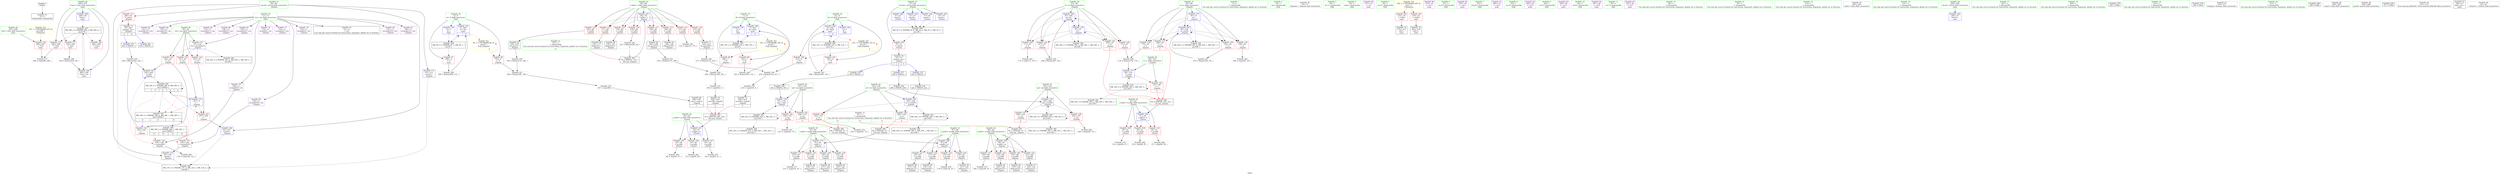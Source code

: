 digraph "SVFG" {
	label="SVFG";

	Node0x5598ef682f60 [shape=record,color=grey,label="{NodeID: 0\nNullPtr}"];
	Node0x5598ef682f60 -> Node0x5598ef693870[style=solid];
	Node0x5598ef6a49a0 [shape=record,color=grey,label="{NodeID: 277\n290 = cmp(288, 289, )\n}"];
	Node0x5598ef692970 [shape=record,color=red,label="{NodeID: 111\n260\<--83\n\<--retval\n_Z2goiiii\n}"];
	Node0x5598ef692970 -> Node0x5598ef694ab0[style=solid];
	Node0x5598ef691480 [shape=record,color=green,label="{NodeID: 28\n39\<--40\np.addr\<--p.addr_field_insensitive\n_Z3nxtii\n}"];
	Node0x5598ef691480 -> Node0x5598ef6934b0[style=solid];
	Node0x5598ef691480 -> Node0x5598ef692560[style=solid];
	Node0x5598ef691480 -> Node0x5598ef692630[style=solid];
	Node0x5598ef691480 -> Node0x5598ef69a2c0[style=solid];
	Node0x5598ef69bf60 [shape=record,color=black,label="{NodeID: 388\n82 = PHI(240, 47, )\n3rd arg _Z2goiiii }"];
	Node0x5598ef69bf60 -> Node0x5598ef69aa10[style=solid];
	Node0x5598ef6b59e0 [shape=record,color=black,label="{NodeID: 305\nMR_10V_2 = PHI(MR_10V_3, MR_10V_1, )\npts\{8 \}\n}"];
	Node0x5598ef6b59e0 -> Node0x5598ef692fd0[style=dashed];
	Node0x5598ef6b59e0 -> Node0x5598ef69b8b0[style=dashed];
	Node0x5598ef699080 [shape=record,color=red,label="{NodeID: 139\n171\<--97\n\<--b\n_Z2goiiii\n}"];
	Node0x5598ef699080 -> Node0x5598ef6a2190[style=solid];
	Node0x5598ef693ce0 [shape=record,color=black,label="{NodeID: 56\n121\<--120\nidxprom1\<--\n_Z2goiiii\n}"];
	Node0x5598ef6a1110 [shape=record,color=grey,label="{NodeID: 250\n185 = Binary(115, 184, )\n}"];
	Node0x5598ef6a1110 -> Node0x5598ef6a1290[style=solid];
	Node0x5598ef69a7a0 [shape=record,color=blue,label="{NodeID: 167\n85\<--79\nl.addr\<--l\n_Z2goiiii\n}"];
	Node0x5598ef69a7a0 -> Node0x5598ef692a40[style=dashed];
	Node0x5598ef69a7a0 -> Node0x5598ef692b10[style=dashed];
	Node0x5598ef69a7a0 -> Node0x5598ef692be0[style=dashed];
	Node0x5598ef69a7a0 -> Node0x5598ef697d80[style=dashed];
	Node0x5598ef69a7a0 -> Node0x5598ef697e10[style=dashed];
	Node0x5598ef69a7a0 -> Node0x5598ef697ea0[style=dashed];
	Node0x5598ef69a7a0 -> Node0x5598ef697f70[style=dashed];
	Node0x5598ef69a7a0 -> Node0x5598ef698040[style=dashed];
	Node0x5598ef6953a0 [shape=record,color=purple,label="{NodeID: 84\n150\<--11\narrayidx19\<--cnt\n_Z2goiiii\n}"];
	Node0x5598ef66ed70 [shape=record,color=green,label="{NodeID: 1\n5\<--1\n\<--dummyObj\nCan only get source location for instruction, argument, global var or function.}"];
	Node0x5598ef6a4b20 [shape=record,color=grey,label="{NodeID: 278\n179 = cmp(178, 47, )\n}"];
	Node0x5598ef692a40 [shape=record,color=red,label="{NodeID: 112\n111\<--85\n\<--l.addr\n_Z2goiiii\n}"];
	Node0x5598ef692a40 -> Node0x5598ef697210[style=solid];
	Node0x5598ef691550 [shape=record,color=green,label="{NodeID: 29\n41\<--42\na.addr\<--a.addr_field_insensitive\n_Z3nxtii\n}"];
	Node0x5598ef691550 -> Node0x5598ef692700[style=solid];
	Node0x5598ef691550 -> Node0x5598ef6927d0[style=solid];
	Node0x5598ef691550 -> Node0x5598ef6928a0[style=solid];
	Node0x5598ef691550 -> Node0x5598ef69a390[style=solid];
	Node0x5598ef6b5ee0 [shape=record,color=black,label="{NodeID: 306\nMR_38V_2 = PHI(MR_38V_3, MR_38V_1, )\npts\{130000 \}\n|{<s0>11|<s1>11|<s2>11|<s3>11}}"];
	Node0x5598ef6b5ee0:s0 -> Node0x5598ef699970[style=dashed,color=red];
	Node0x5598ef6b5ee0:s1 -> Node0x5598ef699a40[style=dashed,color=red];
	Node0x5598ef6b5ee0:s2 -> Node0x5598ef69ad50[style=dashed,color=red];
	Node0x5598ef6b5ee0:s3 -> Node0x5598ef6b2de0[style=dashed,color=red];
	Node0x5598ef699150 [shape=record,color=red,label="{NodeID: 140\n175\<--97\n\<--b\n_Z2goiiii\n}"];
	Node0x5598ef699150 -> Node0x5598ef6a0b10[style=solid];
	Node0x5598ef693db0 [shape=record,color=black,label="{NodeID: 57\n124\<--123\nidxprom3\<--\n_Z2goiiii\n}"];
	Node0x5598ef6a1290 [shape=record,color=grey,label="{NodeID: 251\n186 = Binary(182, 185, )\n}"];
	Node0x5598ef6a1290 -> Node0x5598ef6a46a0[style=solid];
	Node0x5598ef69a870 [shape=record,color=blue,label="{NodeID: 168\n87\<--80\np.addr\<--p\n_Z2goiiii\n}"];
	Node0x5598ef69a870 -> Node0x5598ef698110[style=dashed];
	Node0x5598ef69a870 -> Node0x5598ef6981e0[style=dashed];
	Node0x5598ef69a870 -> Node0x5598ef6982b0[style=dashed];
	Node0x5598ef69a870 -> Node0x5598ef698380[style=dashed];
	Node0x5598ef695470 [shape=record,color=purple,label="{NodeID: 85\n153\<--11\narrayidx21\<--cnt\n_Z2goiiii\n}"];
	Node0x5598ef681130 [shape=record,color=green,label="{NodeID: 2\n14\<--1\n.str\<--dummyObj\nGlob }"];
	Node0x5598ef6a4ca0 [shape=record,color=grey,label="{NodeID: 279\n219 = cmp(218, 5, )\n}"];
	Node0x5598ef6a4ca0 -> Node0x5598ef6949e0[style=solid];
	Node0x5598ef692b10 [shape=record,color=red,label="{NodeID: 113\n117\<--85\n\<--l.addr\n_Z2goiiii\n}"];
	Node0x5598ef692b10 -> Node0x5598ef693c10[style=solid];
	Node0x5598ef691620 [shape=record,color=green,label="{NodeID: 30\n76\<--77\n_Z2goiiii\<--_Z2goiiii_field_insensitive\n}"];
	Node0x5598ef6b63e0 [shape=record,color=black,label="{NodeID: 307\nMR_49V_3 = PHI(MR_49V_4, MR_49V_2, )\npts\{270 \}\n}"];
	Node0x5598ef6b63e0 -> Node0x5598ef699d80[style=dashed];
	Node0x5598ef6b63e0 -> Node0x5598ef699e50[style=dashed];
	Node0x5598ef6b63e0 -> Node0x5598ef699f20[style=dashed];
	Node0x5598ef6b63e0 -> Node0x5598ef69ba50[style=dashed];
	Node0x5598ef699220 [shape=record,color=red,label="{NodeID: 141\n205\<--97\n\<--b\n_Z2goiiii\n|{<s0>2}}"];
	Node0x5598ef699220:s0 -> Node0x5598ef6cc5b0[style=solid,color=red];
	Node0x5598ef693e80 [shape=record,color=black,label="{NodeID: 58\n127\<--126\nidxprom5\<--\n_Z2goiiii\n}"];
	Node0x5598ef6a1410 [shape=record,color=grey,label="{NodeID: 252\n248 = Binary(247, 56, )\n}"];
	Node0x5598ef6a1410 -> Node0x5598ef69b3d0[style=solid];
	Node0x5598ef69a940 [shape=record,color=blue,label="{NodeID: 169\n89\<--81\nq.addr\<--q\n_Z2goiiii\n}"];
	Node0x5598ef69a940 -> Node0x5598ef698450[style=dashed];
	Node0x5598ef69a940 -> Node0x5598ef698520[style=dashed];
	Node0x5598ef69a940 -> Node0x5598ef6985f0[style=dashed];
	Node0x5598ef69a940 -> Node0x5598ef6986c0[style=dashed];
	Node0x5598ef695540 [shape=record,color=purple,label="{NodeID: 86\n156\<--11\narrayidx23\<--cnt\n_Z2goiiii\n}"];
	Node0x5598ef671a10 [shape=record,color=green,label="{NodeID: 3\n16\<--1\n.str.1\<--dummyObj\nGlob }"];
	Node0x5598ef6a4e20 [shape=record,color=grey,label="{NodeID: 280\n130 = cmp(129, 131, )\n}"];
	Node0x5598ef692be0 [shape=record,color=red,label="{NodeID: 114\n133\<--85\n\<--l.addr\n_Z2goiiii\n}"];
	Node0x5598ef692be0 -> Node0x5598ef693f50[style=solid];
	Node0x5598ef691720 [shape=record,color=green,label="{NodeID: 31\n83\<--84\nretval\<--retval_field_insensitive\n_Z2goiiii\n}"];
	Node0x5598ef691720 -> Node0x5598ef692970[style=solid];
	Node0x5598ef691720 -> Node0x5598ef69aae0[style=solid];
	Node0x5598ef691720 -> Node0x5598ef69abb0[style=solid];
	Node0x5598ef691720 -> Node0x5598ef69b570[style=solid];
	Node0x5598ef6b68e0 [shape=record,color=black,label="{NodeID: 308\nMR_12V_2 = PHI(MR_12V_3, MR_12V_1, )\npts\{10 \}\n}"];
	Node0x5598ef6b68e0 -> Node0x5598ef693170[style=dashed];
	Node0x5598ef6b68e0 -> Node0x5598ef69b980[style=dashed];
	Node0x5598ef6992f0 [shape=record,color=red,label="{NodeID: 142\n247\<--97\n\<--b\n_Z2goiiii\n}"];
	Node0x5598ef6992f0 -> Node0x5598ef6a1410[style=solid];
	Node0x5598ef693f50 [shape=record,color=black,label="{NodeID: 59\n134\<--133\nidxprom9\<--\n_Z2goiiii\n}"];
	Node0x5598ef6a1590 [shape=record,color=grey,label="{NodeID: 253\n201 = Binary(115, 200, )\n}"];
	Node0x5598ef6a1590 -> Node0x5598ef6a1710[style=solid];
	Node0x5598ef69aa10 [shape=record,color=blue,label="{NodeID: 170\n91\<--82\nr.addr\<--r\n_Z2goiiii\n}"];
	Node0x5598ef69aa10 -> Node0x5598ef698790[style=dashed];
	Node0x5598ef69aa10 -> Node0x5598ef698860[style=dashed];
	Node0x5598ef69aa10 -> Node0x5598ef698930[style=dashed];
	Node0x5598ef69aa10 -> Node0x5598ef698a00[style=dashed];
	Node0x5598ef695610 [shape=record,color=purple,label="{NodeID: 87\n159\<--11\narrayidx25\<--cnt\n_Z2goiiii\n}"];
	Node0x5598ef695610 -> Node0x5598ef69ac80[style=solid];
	Node0x5598ef68f850 [shape=record,color=green,label="{NodeID: 4\n18\<--1\nstdin\<--dummyObj\nGlob }"];
	Node0x5598ef697d80 [shape=record,color=red,label="{NodeID: 115\n148\<--85\n\<--l.addr\n_Z2goiiii\n}"];
	Node0x5598ef697d80 -> Node0x5598ef694290[style=solid];
	Node0x5598ef6917f0 [shape=record,color=green,label="{NodeID: 32\n85\<--86\nl.addr\<--l.addr_field_insensitive\n_Z2goiiii\n}"];
	Node0x5598ef6917f0 -> Node0x5598ef692a40[style=solid];
	Node0x5598ef6917f0 -> Node0x5598ef692b10[style=solid];
	Node0x5598ef6917f0 -> Node0x5598ef692be0[style=solid];
	Node0x5598ef6917f0 -> Node0x5598ef697d80[style=solid];
	Node0x5598ef6917f0 -> Node0x5598ef697e10[style=solid];
	Node0x5598ef6917f0 -> Node0x5598ef697ea0[style=solid];
	Node0x5598ef6917f0 -> Node0x5598ef697f70[style=solid];
	Node0x5598ef6917f0 -> Node0x5598ef698040[style=solid];
	Node0x5598ef6917f0 -> Node0x5598ef69a7a0[style=solid];
	Node0x5598ef6b6de0 [shape=record,color=black,label="{NodeID: 309\nMR_8V_2 = PHI(MR_8V_3, MR_8V_1, )\npts\{6 \}\n}"];
	Node0x5598ef6b6de0 -> Node0x5598ef692e30[style=dashed];
	Node0x5598ef6b6de0 -> Node0x5598ef69b7e0[style=dashed];
	Node0x5598ef6993c0 [shape=record,color=red,label="{NodeID: 143\n221\<--99\n\<--c\n_Z2goiiii\n|{<s0>3}}"];
	Node0x5598ef6993c0:s0 -> Node0x5598ef6cc5b0[style=solid,color=red];
	Node0x5598ef694020 [shape=record,color=black,label="{NodeID: 60\n137\<--136\nidxprom11\<--\n_Z2goiiii\n}"];
	Node0x5598ef6a1710 [shape=record,color=grey,label="{NodeID: 254\n202 = Binary(198, 201, )\n}"];
	Node0x5598ef6a1710 -> Node0x5598ef697c90[style=solid];
	Node0x5598ef69aae0 [shape=record,color=blue,label="{NodeID: 171\n83\<--115\nretval\<--\n_Z2goiiii\n}"];
	Node0x5598ef69aae0 -> Node0x5598ef6b05e0[style=dashed];
	Node0x5598ef6956e0 [shape=record,color=purple,label="{NodeID: 88\n273\<--14\n\<--.str\nmain\n}"];
	Node0x5598ef68f8e0 [shape=record,color=green,label="{NodeID: 5\n19\<--1\n.str.2\<--dummyObj\nGlob }"];
	Node0x5598ef697e10 [shape=record,color=red,label="{NodeID: 116\n183\<--85\n\<--l.addr\n_Z2goiiii\n}"];
	Node0x5598ef697e10 -> Node0x5598ef6945d0[style=solid];
	Node0x5598ef6918c0 [shape=record,color=green,label="{NodeID: 33\n87\<--88\np.addr\<--p.addr_field_insensitive\n_Z2goiiii\n}"];
	Node0x5598ef6918c0 -> Node0x5598ef698110[style=solid];
	Node0x5598ef6918c0 -> Node0x5598ef6981e0[style=solid];
	Node0x5598ef6918c0 -> Node0x5598ef6982b0[style=solid];
	Node0x5598ef6918c0 -> Node0x5598ef698380[style=solid];
	Node0x5598ef6918c0 -> Node0x5598ef69a870[style=solid];
	Node0x5598ef6b72e0 [shape=record,color=yellow,style=double,label="{NodeID: 310\n40V_1 = ENCHI(MR_40V_0)\npts\{1 \}\nFun[main]}"];
	Node0x5598ef6b72e0 -> Node0x5598ef693240[style=dashed];
	Node0x5598ef6b72e0 -> Node0x5598ef693310[style=dashed];
	Node0x5598ef699490 [shape=record,color=red,label="{NodeID: 144\n226\<--101\n\<--np\n_Z2goiiii\n}"];
	Node0x5598ef699490 -> Node0x5598ef6a4820[style=solid];
	Node0x5598ef6940f0 [shape=record,color=black,label="{NodeID: 61\n140\<--139\nidxprom13\<--\n_Z2goiiii\n}"];
	Node0x5598ef6a1890 [shape=record,color=grey,label="{NodeID: 255\n244 = Binary(243, 241, )\n}"];
	Node0x5598ef6a1890 -> Node0x5598ef69b300[style=solid];
	Node0x5598ef69abb0 [shape=record,color=blue,label="{NodeID: 172\n83\<--145\nretval\<--\n_Z2goiiii\n}"];
	Node0x5598ef69abb0 -> Node0x5598ef6b05e0[style=dashed];
	Node0x5598ef6957b0 [shape=record,color=purple,label="{NodeID: 89\n274\<--16\n\<--.str.1\nmain\n}"];
	Node0x5598ef68f970 [shape=record,color=green,label="{NodeID: 6\n21\<--1\n.str.3\<--dummyObj\nGlob }"];
	Node0x5598ef697ea0 [shape=record,color=red,label="{NodeID: 117\n199\<--85\n\<--l.addr\n_Z2goiiii\n}"];
	Node0x5598ef697ea0 -> Node0x5598ef694770[style=solid];
	Node0x5598ef691990 [shape=record,color=green,label="{NodeID: 34\n89\<--90\nq.addr\<--q.addr_field_insensitive\n_Z2goiiii\n}"];
	Node0x5598ef691990 -> Node0x5598ef698450[style=solid];
	Node0x5598ef691990 -> Node0x5598ef698520[style=solid];
	Node0x5598ef691990 -> Node0x5598ef6985f0[style=solid];
	Node0x5598ef691990 -> Node0x5598ef6986c0[style=solid];
	Node0x5598ef691990 -> Node0x5598ef69a940[style=solid];
	Node0x5598ef699560 [shape=record,color=red,label="{NodeID: 145\n238\<--101\n\<--np\n_Z2goiiii\n|{<s0>4}}"];
	Node0x5598ef699560:s0 -> Node0x5598ef69bcc0[style=solid,color=red];
	Node0x5598ef6941c0 [shape=record,color=black,label="{NodeID: 62\n143\<--142\nidxprom15\<--\n_Z2goiiii\n}"];
	Node0x5598ef6a1a10 [shape=record,color=grey,label="{NodeID: 256\n237 = Binary(236, 56, )\n|{<s0>4}}"];
	Node0x5598ef6a1a10:s0 -> Node0x5598ef69bbb0[style=solid,color=red];
	Node0x5598ef69ac80 [shape=record,color=blue,label="{NodeID: 173\n93\<--159\nres\<--arrayidx25\n_Z2goiiii\n}"];
	Node0x5598ef69ac80 -> Node0x5598ef698ad0[style=dashed];
	Node0x5598ef69ac80 -> Node0x5598ef698ba0[style=dashed];
	Node0x5598ef69ac80 -> Node0x5598ef698c70[style=dashed];
	Node0x5598ef69ac80 -> Node0x5598ef6b0ae0[style=dashed];
	Node0x5598ef695880 [shape=record,color=purple,label="{NodeID: 90\n279\<--19\n\<--.str.2\nmain\n}"];
	Node0x5598ef6901c0 [shape=record,color=green,label="{NodeID: 7\n23\<--1\nstdout\<--dummyObj\nGlob }"];
	Node0x5598ef697f70 [shape=record,color=red,label="{NodeID: 118\n215\<--85\n\<--l.addr\n_Z2goiiii\n}"];
	Node0x5598ef697f70 -> Node0x5598ef694910[style=solid];
	Node0x5598ef691a60 [shape=record,color=green,label="{NodeID: 35\n91\<--92\nr.addr\<--r.addr_field_insensitive\n_Z2goiiii\n}"];
	Node0x5598ef691a60 -> Node0x5598ef698790[style=solid];
	Node0x5598ef691a60 -> Node0x5598ef698860[style=solid];
	Node0x5598ef691a60 -> Node0x5598ef698930[style=solid];
	Node0x5598ef691a60 -> Node0x5598ef698a00[style=solid];
	Node0x5598ef691a60 -> Node0x5598ef69aa10[style=solid];
	Node0x5598ef699630 [shape=record,color=red,label="{NodeID: 146\n229\<--103\n\<--nq\n_Z2goiiii\n}"];
	Node0x5598ef699630 -> Node0x5598ef697810[style=solid];
	Node0x5598ef694290 [shape=record,color=black,label="{NodeID: 63\n149\<--148\nidxprom18\<--\n_Z2goiiii\n}"];
	Node0x5598ef6a1b90 [shape=record,color=grey,label="{NodeID: 257\n253 = Binary(252, 56, )\n}"];
	Node0x5598ef6a1b90 -> Node0x5598ef69b4a0[style=solid];
	Node0x5598ef69ad50 [shape=record,color=blue,label="{NodeID: 174\n161\<--5\n\<--\n_Z2goiiii\n}"];
	Node0x5598ef69ad50 -> Node0x5598ef699be0[style=dashed];
	Node0x5598ef69ad50 -> Node0x5598ef6b2de0[style=dashed];
	Node0x5598ef69ad50 -> Node0x5598ef6b54e0[style=dashed];
	Node0x5598ef695950 [shape=record,color=purple,label="{NodeID: 91\n280\<--21\n\<--.str.3\nmain\n}"];
	Node0x5598ef690250 [shape=record,color=green,label="{NodeID: 8\n24\<--1\n.str.4\<--dummyObj\nGlob }"];
	Node0x5598ef698040 [shape=record,color=red,label="{NodeID: 119\n236\<--85\n\<--l.addr\n_Z2goiiii\n}"];
	Node0x5598ef698040 -> Node0x5598ef6a1a10[style=solid];
	Node0x5598ef691b30 [shape=record,color=green,label="{NodeID: 36\n93\<--94\nres\<--res_field_insensitive\n_Z2goiiii\n}"];
	Node0x5598ef691b30 -> Node0x5598ef698ad0[style=solid];
	Node0x5598ef691b30 -> Node0x5598ef698ba0[style=solid];
	Node0x5598ef691b30 -> Node0x5598ef698c70[style=solid];
	Node0x5598ef691b30 -> Node0x5598ef69ac80[style=solid];
	Node0x5598ef699700 [shape=record,color=red,label="{NodeID: 147\n239\<--103\n\<--nq\n_Z2goiiii\n|{<s0>4}}"];
	Node0x5598ef699700:s0 -> Node0x5598ef69be10[style=solid,color=red];
	Node0x5598ef694360 [shape=record,color=black,label="{NodeID: 64\n152\<--151\nidxprom20\<--\n_Z2goiiii\n}"];
	Node0x5598ef6a1d10 [shape=record,color=grey,label="{NodeID: 258\n217 = Binary(115, 216, )\n}"];
	Node0x5598ef6a1d10 -> Node0x5598ef6a1e90[style=solid];
	Node0x5598ef69ae20 [shape=record,color=blue,label="{NodeID: 175\n95\<--47\na\<--\n_Z2goiiii\n}"];
	Node0x5598ef69ae20 -> Node0x5598ef698d40[style=dashed];
	Node0x5598ef69ae20 -> Node0x5598ef698e10[style=dashed];
	Node0x5598ef69ae20 -> Node0x5598ef698ee0[style=dashed];
	Node0x5598ef69ae20 -> Node0x5598ef698fb0[style=dashed];
	Node0x5598ef69ae20 -> Node0x5598ef69b4a0[style=dashed];
	Node0x5598ef69ae20 -> Node0x5598ef6b0fe0[style=dashed];
	Node0x5598ef695a20 [shape=record,color=purple,label="{NodeID: 92\n282\<--24\n\<--.str.4\nmain\n}"];
	Node0x5598ef6902e0 [shape=record,color=green,label="{NodeID: 9\n26\<--1\n.str.5\<--dummyObj\nGlob }"];
	Node0x5598ef698110 [shape=record,color=red,label="{NodeID: 120\n120\<--87\n\<--p.addr\n_Z2goiiii\n}"];
	Node0x5598ef698110 -> Node0x5598ef693ce0[style=solid];
	Node0x5598ef691c00 [shape=record,color=green,label="{NodeID: 37\n95\<--96\na\<--a_field_insensitive\n_Z2goiiii\n}"];
	Node0x5598ef691c00 -> Node0x5598ef698d40[style=solid];
	Node0x5598ef691c00 -> Node0x5598ef698e10[style=solid];
	Node0x5598ef691c00 -> Node0x5598ef698ee0[style=solid];
	Node0x5598ef691c00 -> Node0x5598ef698fb0[style=solid];
	Node0x5598ef691c00 -> Node0x5598ef69ae20[style=solid];
	Node0x5598ef691c00 -> Node0x5598ef69b4a0[style=solid];
	Node0x5598ef6997d0 [shape=record,color=red,label="{NodeID: 148\n232\<--105\n\<--nr\n_Z2goiiii\n}"];
	Node0x5598ef6997d0 -> Node0x5598ef6a4520[style=solid];
	Node0x5598ef694430 [shape=record,color=black,label="{NodeID: 65\n155\<--154\nidxprom22\<--\n_Z2goiiii\n}"];
	Node0x5598ef6a1e90 [shape=record,color=grey,label="{NodeID: 259\n218 = Binary(214, 217, )\n}"];
	Node0x5598ef6a1e90 -> Node0x5598ef6a4ca0[style=solid];
	Node0x5598ef69aef0 [shape=record,color=blue,label="{NodeID: 176\n97\<--47\nb\<--\n_Z2goiiii\n}"];
	Node0x5598ef69aef0 -> Node0x5598ef699080[style=dashed];
	Node0x5598ef69aef0 -> Node0x5598ef699150[style=dashed];
	Node0x5598ef69aef0 -> Node0x5598ef699220[style=dashed];
	Node0x5598ef69aef0 -> Node0x5598ef6992f0[style=dashed];
	Node0x5598ef69aef0 -> Node0x5598ef69aef0[style=dashed];
	Node0x5598ef69aef0 -> Node0x5598ef69b3d0[style=dashed];
	Node0x5598ef69aef0 -> Node0x5598ef6b14e0[style=dashed];
	Node0x5598ef695af0 [shape=record,color=purple,label="{NodeID: 93\n293\<--26\n\<--.str.5\nmain\n}"];
	Node0x5598ef690370 [shape=record,color=green,label="{NodeID: 10\n28\<--1\n.str.6\<--dummyObj\nGlob }"];
	Node0x5598ef6981e0 [shape=record,color=red,label="{NodeID: 121\n136\<--87\n\<--p.addr\n_Z2goiiii\n}"];
	Node0x5598ef6981e0 -> Node0x5598ef694020[style=solid];
	Node0x5598ef691cd0 [shape=record,color=green,label="{NodeID: 38\n97\<--98\nb\<--b_field_insensitive\n_Z2goiiii\n}"];
	Node0x5598ef691cd0 -> Node0x5598ef699080[style=solid];
	Node0x5598ef691cd0 -> Node0x5598ef699150[style=solid];
	Node0x5598ef691cd0 -> Node0x5598ef699220[style=solid];
	Node0x5598ef691cd0 -> Node0x5598ef6992f0[style=solid];
	Node0x5598ef691cd0 -> Node0x5598ef69aef0[style=solid];
	Node0x5598ef691cd0 -> Node0x5598ef69b3d0[style=solid];
	Node0x5598ef6b8180 [shape=record,color=yellow,style=double,label="{NodeID: 315\n47V_1 = ENCHI(MR_47V_0)\npts\{268 \}\nFun[main]}"];
	Node0x5598ef6b8180 -> Node0x5598ef699cb0[style=dashed];
	Node0x5598ef6998a0 [shape=record,color=red,label="{NodeID: 149\n240\<--105\n\<--nr\n_Z2goiiii\n|{<s0>4}}"];
	Node0x5598ef6998a0:s0 -> Node0x5598ef69bf60[style=solid,color=red];
	Node0x5598ef694500 [shape=record,color=black,label="{NodeID: 66\n158\<--157\nidxprom24\<--\n_Z2goiiii\n}"];
	Node0x5598ef6a2010 [shape=record,color=grey,label="{NodeID: 260\n300 = Binary(299, 131, )\n}"];
	Node0x5598ef6a2010 -> Node0x5598ef69b7e0[style=solid];
	Node0x5598ef69afc0 [shape=record,color=blue,label="{NodeID: 177\n99\<--176\nc\<--and\n_Z2goiiii\n}"];
	Node0x5598ef69afc0 -> Node0x5598ef6993c0[style=dashed];
	Node0x5598ef69afc0 -> Node0x5598ef6b40e0[style=dashed];
	Node0x5598ef695bc0 [shape=record,color=purple,label="{NodeID: 94\n297\<--28\n\<--.str.6\nmain\n}"];
	Node0x5598ef690430 [shape=record,color=green,label="{NodeID: 11\n30\<--1\n.str.7\<--dummyObj\nGlob }"];
	Node0x5598ef6b00e0 [shape=record,color=black,label="{NodeID: 288\nMR_2V_3 = PHI(MR_2V_6, MR_2V_4, MR_2V_5, MR_2V_2, )\npts\{38 \}\n}"];
	Node0x5598ef6b00e0 -> Node0x5598ef6933e0[style=dashed];
	Node0x5598ef6982b0 [shape=record,color=red,label="{NodeID: 122\n151\<--87\n\<--p.addr\n_Z2goiiii\n}"];
	Node0x5598ef6982b0 -> Node0x5598ef694360[style=solid];
	Node0x5598ef691da0 [shape=record,color=green,label="{NodeID: 39\n99\<--100\nc\<--c_field_insensitive\n_Z2goiiii\n}"];
	Node0x5598ef691da0 -> Node0x5598ef6993c0[style=solid];
	Node0x5598ef691da0 -> Node0x5598ef69afc0[style=solid];
	Node0x5598ef699970 [shape=record,color=red,label="{NodeID: 150\n129\<--128\n\<--arrayidx6\n_Z2goiiii\n}"];
	Node0x5598ef699970 -> Node0x5598ef6a4e20[style=solid];
	Node0x5598ef6945d0 [shape=record,color=black,label="{NodeID: 67\n184\<--183\nsh_prom\<--\n_Z2goiiii\n}"];
	Node0x5598ef6945d0 -> Node0x5598ef6a1110[style=solid];
	Node0x5598ef6a2190 [shape=record,color=grey,label="{NodeID: 261\n172 = cmp(171, 167, )\n}"];
	Node0x5598ef69b090 [shape=record,color=blue,label="{NodeID: 178\n101\<--192\nnp\<--cond\n_Z2goiiii\n}"];
	Node0x5598ef69b090 -> Node0x5598ef699490[style=dashed];
	Node0x5598ef69b090 -> Node0x5598ef699560[style=dashed];
	Node0x5598ef69b090 -> Node0x5598ef6b45e0[style=dashed];
	Node0x5598ef695c90 [shape=record,color=purple,label="{NodeID: 95\n316\<--30\n\<--.str.7\nmain\n}"];
	Node0x5598ef6904f0 [shape=record,color=green,label="{NodeID: 12\n47\<--1\n\<--dummyObj\nCan only get source location for instruction, argument, global var or function.|{<s0>11|<s1>11|<s2>11}}"];
	Node0x5598ef6904f0:s0 -> Node0x5598ef69bcc0[style=solid,color=red];
	Node0x5598ef6904f0:s1 -> Node0x5598ef69be10[style=solid,color=red];
	Node0x5598ef6904f0:s2 -> Node0x5598ef69bf60[style=solid,color=red];
	Node0x5598ef6b05e0 [shape=record,color=black,label="{NodeID: 289\nMR_14V_3 = PHI(MR_14V_5, MR_14V_2, MR_14V_4, )\npts\{84 \}\n}"];
	Node0x5598ef6b05e0 -> Node0x5598ef692970[style=dashed];
	Node0x5598ef698380 [shape=record,color=red,label="{NodeID: 123\n178\<--87\n\<--p.addr\n_Z2goiiii\n}"];
	Node0x5598ef698380 -> Node0x5598ef6a4b20[style=solid];
	Node0x5598ef691e70 [shape=record,color=green,label="{NodeID: 40\n101\<--102\nnp\<--np_field_insensitive\n_Z2goiiii\n}"];
	Node0x5598ef691e70 -> Node0x5598ef699490[style=solid];
	Node0x5598ef691e70 -> Node0x5598ef699560[style=solid];
	Node0x5598ef691e70 -> Node0x5598ef69b090[style=solid];
	Node0x5598ef699a40 [shape=record,color=red,label="{NodeID: 151\n145\<--144\n\<--arrayidx16\n_Z2goiiii\n}"];
	Node0x5598ef699a40 -> Node0x5598ef69abb0[style=solid];
	Node0x5598ef6946a0 [shape=record,color=black,label="{NodeID: 68\n188\<--187\nconv\<--cmp31\n_Z2goiiii\n|{<s0>1}}"];
	Node0x5598ef6946a0:s0 -> Node0x5598ef6cc2a0[style=solid,color=red];
	Node0x5598ef696d90 [shape=record,color=grey,label="{NodeID: 262\n55 = cmp(54, 56, )\n}"];
	Node0x5598ef69b160 [shape=record,color=blue,label="{NodeID: 179\n103\<--208\nnq\<--cond42\n_Z2goiiii\n}"];
	Node0x5598ef69b160 -> Node0x5598ef699630[style=dashed];
	Node0x5598ef69b160 -> Node0x5598ef699700[style=dashed];
	Node0x5598ef69b160 -> Node0x5598ef6b4ae0[style=dashed];
	Node0x5598ef692d60 [shape=record,color=red,label="{NodeID: 96\n182\<--4\n\<--A\n_Z2goiiii\n}"];
	Node0x5598ef692d60 -> Node0x5598ef6a1290[style=solid];
	Node0x5598ef6905b0 [shape=record,color=green,label="{NodeID: 13\n56\<--1\n\<--dummyObj\nCan only get source location for instruction, argument, global var or function.}"];
	Node0x5598ef6b0ae0 [shape=record,color=black,label="{NodeID: 290\nMR_24V_2 = PHI(MR_24V_3, MR_24V_1, MR_24V_1, )\npts\{94 \}\n}"];
	Node0x5598ef698450 [shape=record,color=red,label="{NodeID: 124\n123\<--89\n\<--q.addr\n_Z2goiiii\n}"];
	Node0x5598ef698450 -> Node0x5598ef693db0[style=solid];
	Node0x5598ef691f40 [shape=record,color=green,label="{NodeID: 41\n103\<--104\nnq\<--nq_field_insensitive\n_Z2goiiii\n}"];
	Node0x5598ef691f40 -> Node0x5598ef699630[style=solid];
	Node0x5598ef691f40 -> Node0x5598ef699700[style=solid];
	Node0x5598ef691f40 -> Node0x5598ef69b160[style=solid];
	Node0x5598ef699b10 [shape=record,color=red,label="{NodeID: 152\n243\<--242\n\<--\n_Z2goiiii\n}"];
	Node0x5598ef699b10 -> Node0x5598ef6a1890[style=solid];
	Node0x5598ef694770 [shape=record,color=black,label="{NodeID: 69\n200\<--199\nsh_prom35\<--\n_Z2goiiii\n}"];
	Node0x5598ef694770 -> Node0x5598ef6a1590[style=solid];
	Node0x5598ef696f10 [shape=record,color=grey,label="{NodeID: 263\n166 = cmp(165, 167, )\n}"];
	Node0x5598ef69b230 [shape=record,color=blue,label="{NodeID: 180\n105\<--224\nnr\<--cond53\n_Z2goiiii\n}"];
	Node0x5598ef69b230 -> Node0x5598ef6997d0[style=dashed];
	Node0x5598ef69b230 -> Node0x5598ef6998a0[style=dashed];
	Node0x5598ef69b230 -> Node0x5598ef6b4fe0[style=dashed];
	Node0x5598ef692e30 [shape=record,color=red,label="{NodeID: 97\n299\<--4\n\<--A\nmain\n}"];
	Node0x5598ef692e30 -> Node0x5598ef6a2010[style=solid];
	Node0x5598ef6906b0 [shape=record,color=green,label="{NodeID: 14\n70\<--1\n\<--dummyObj\nCan only get source location for instruction, argument, global var or function.}"];
	Node0x5598ef6cb820 [shape=record,color=black,label="{NodeID: 374\n241 = PHI(78, )\n}"];
	Node0x5598ef6cb820 -> Node0x5598ef6a1890[style=solid];
	Node0x5598ef6b0fe0 [shape=record,color=black,label="{NodeID: 291\nMR_26V_2 = PHI(MR_26V_4, MR_26V_1, MR_26V_1, )\npts\{96 \}\n}"];
	Node0x5598ef698520 [shape=record,color=red,label="{NodeID: 125\n139\<--89\n\<--q.addr\n_Z2goiiii\n}"];
	Node0x5598ef698520 -> Node0x5598ef6940f0[style=solid];
	Node0x5598ef692010 [shape=record,color=green,label="{NodeID: 42\n105\<--106\nnr\<--nr_field_insensitive\n_Z2goiiii\n}"];
	Node0x5598ef692010 -> Node0x5598ef6997d0[style=solid];
	Node0x5598ef692010 -> Node0x5598ef6998a0[style=solid];
	Node0x5598ef692010 -> Node0x5598ef69b230[style=solid];
	Node0x5598ef699be0 [shape=record,color=red,label="{NodeID: 153\n257\<--256\n\<--\n_Z2goiiii\n}"];
	Node0x5598ef699be0 -> Node0x5598ef69b570[style=solid];
	Node0x5598ef694840 [shape=record,color=black,label="{NodeID: 70\n204\<--203\nconv39\<--cmp38\n_Z2goiiii\n|{<s0>2}}"];
	Node0x5598ef694840:s0 -> Node0x5598ef6cc2a0[style=solid,color=red];
	Node0x5598ef697090 [shape=record,color=grey,label="{NodeID: 264\n46 = cmp(45, 47, )\n}"];
	Node0x5598ef69b300 [shape=record,color=blue,label="{NodeID: 181\n242\<--244\n\<--add\n_Z2goiiii\n}"];
	Node0x5598ef69b300 -> Node0x5598ef6b54e0[style=dashed];
	Node0x5598ef692f00 [shape=record,color=red,label="{NodeID: 98\n198\<--7\n\<--B\n_Z2goiiii\n}"];
	Node0x5598ef692f00 -> Node0x5598ef6a1710[style=solid];
	Node0x5598ef6907b0 [shape=record,color=green,label="{NodeID: 15\n115\<--1\n\<--dummyObj\nCan only get source location for instruction, argument, global var or function.}"];
	Node0x5598ef6cba10 [shape=record,color=black,label="{NodeID: 375\n222 = PHI(34, )\n}"];
	Node0x5598ef6cba10 -> Node0x5598ef6a0570[style=solid];
	Node0x5598ef6b14e0 [shape=record,color=black,label="{NodeID: 292\nMR_28V_2 = PHI(MR_28V_3, MR_28V_1, MR_28V_1, )\npts\{98 \}\n}"];
	Node0x5598ef6985f0 [shape=record,color=red,label="{NodeID: 126\n154\<--89\n\<--q.addr\n_Z2goiiii\n}"];
	Node0x5598ef6985f0 -> Node0x5598ef694430[style=solid];
	Node0x5598ef6920e0 [shape=record,color=green,label="{NodeID: 43\n262\<--263\nmain\<--main_field_insensitive\n}"];
	Node0x5598ef699cb0 [shape=record,color=red,label="{NodeID: 154\n289\<--267\n\<--Test\nmain\n}"];
	Node0x5598ef699cb0 -> Node0x5598ef6a49a0[style=solid];
	Node0x5598ef694910 [shape=record,color=black,label="{NodeID: 71\n216\<--215\nsh_prom46\<--\n_Z2goiiii\n}"];
	Node0x5598ef694910 -> Node0x5598ef6a1d10[style=solid];
	Node0x5598ef697210 [shape=record,color=grey,label="{NodeID: 265\n112 = cmp(111, 70, )\n}"];
	Node0x5598ef69b3d0 [shape=record,color=blue,label="{NodeID: 182\n97\<--248\nb\<--inc\n_Z2goiiii\n}"];
	Node0x5598ef69b3d0 -> Node0x5598ef699080[style=dashed];
	Node0x5598ef69b3d0 -> Node0x5598ef699150[style=dashed];
	Node0x5598ef69b3d0 -> Node0x5598ef699220[style=dashed];
	Node0x5598ef69b3d0 -> Node0x5598ef6992f0[style=dashed];
	Node0x5598ef69b3d0 -> Node0x5598ef69aef0[style=dashed];
	Node0x5598ef69b3d0 -> Node0x5598ef69b3d0[style=dashed];
	Node0x5598ef69b3d0 -> Node0x5598ef6b14e0[style=dashed];
	Node0x5598ef692fd0 [shape=record,color=red,label="{NodeID: 99\n302\<--7\n\<--B\nmain\n}"];
	Node0x5598ef692fd0 -> Node0x5598ef6a0e10[style=solid];
	Node0x5598ef6908b0 [shape=record,color=green,label="{NodeID: 16\n131\<--1\n\<--dummyObj\nCan only get source location for instruction, argument, global var or function.}"];
	Node0x5598ef6cbb10 [shape=record,color=black,label="{NodeID: 376\n190 = PHI(34, )\n}"];
	Node0x5598ef6cbb10 -> Node0x5598ef69fa30[style=solid];
	Node0x5598ef6b19e0 [shape=record,color=black,label="{NodeID: 293\nMR_30V_2 = PHI(MR_30V_3, MR_30V_1, MR_30V_1, )\npts\{100 \}\n}"];
	Node0x5598ef6986c0 [shape=record,color=red,label="{NodeID: 127\n194\<--89\n\<--q.addr\n_Z2goiiii\n}"];
	Node0x5598ef6986c0 -> Node0x5598ef6a43a0[style=solid];
	Node0x5598ef6921e0 [shape=record,color=green,label="{NodeID: 44\n265\<--266\nretval\<--retval_field_insensitive\nmain\n}"];
	Node0x5598ef6921e0 -> Node0x5598ef69b640[style=solid];
	Node0x5598ef6b86f0 [shape=record,color=yellow,style=double,label="{NodeID: 321\n8V_1 = ENCHI(MR_8V_0)\npts\{6 \}\nFun[_Z2goiiii]|{|<s1>4}}"];
	Node0x5598ef6b86f0 -> Node0x5598ef692d60[style=dashed];
	Node0x5598ef6b86f0:s1 -> Node0x5598ef6b86f0[style=dashed,color=red];
	Node0x5598ef699d80 [shape=record,color=red,label="{NodeID: 155\n288\<--269\n\<--Case\nmain\n}"];
	Node0x5598ef699d80 -> Node0x5598ef6a49a0[style=solid];
	Node0x5598ef6949e0 [shape=record,color=black,label="{NodeID: 72\n220\<--219\nconv50\<--cmp49\n_Z2goiiii\n|{<s0>3}}"];
	Node0x5598ef6949e0:s0 -> Node0x5598ef6cc2a0[style=solid,color=red];
	Node0x5598ef697390 [shape=record,color=grey,label="{NodeID: 266\n67 = cmp(66, 56, )\n}"];
	Node0x5598ef69b4a0 [shape=record,color=blue,label="{NodeID: 183\n95\<--253\na\<--inc62\n_Z2goiiii\n}"];
	Node0x5598ef69b4a0 -> Node0x5598ef698d40[style=dashed];
	Node0x5598ef69b4a0 -> Node0x5598ef698e10[style=dashed];
	Node0x5598ef69b4a0 -> Node0x5598ef698ee0[style=dashed];
	Node0x5598ef69b4a0 -> Node0x5598ef698fb0[style=dashed];
	Node0x5598ef69b4a0 -> Node0x5598ef69b4a0[style=dashed];
	Node0x5598ef69b4a0 -> Node0x5598ef6b0fe0[style=dashed];
	Node0x5598ef6930a0 [shape=record,color=red,label="{NodeID: 100\n214\<--9\n\<--K\n_Z2goiiii\n}"];
	Node0x5598ef6930a0 -> Node0x5598ef6a1e90[style=solid];
	Node0x5598ef6909b0 [shape=record,color=green,label="{NodeID: 17\n167\<--1\n\<--dummyObj\nCan only get source location for instruction, argument, global var or function.}"];
	Node0x5598ef6cbc50 [shape=record,color=black,label="{NodeID: 377\n206 = PHI(34, )\n}"];
	Node0x5598ef6cbc50 -> Node0x5598ef69ffd0[style=solid];
	Node0x5598ef6b1ee0 [shape=record,color=black,label="{NodeID: 294\nMR_32V_2 = PHI(MR_32V_3, MR_32V_1, MR_32V_1, )\npts\{102 \}\n}"];
	Node0x5598ef698790 [shape=record,color=red,label="{NodeID: 128\n126\<--91\n\<--r.addr\n_Z2goiiii\n}"];
	Node0x5598ef698790 -> Node0x5598ef693e80[style=solid];
	Node0x5598ef6922b0 [shape=record,color=green,label="{NodeID: 45\n267\<--268\nTest\<--Test_field_insensitive\nmain\n}"];
	Node0x5598ef6922b0 -> Node0x5598ef699cb0[style=solid];
	Node0x5598ef6b8800 [shape=record,color=yellow,style=double,label="{NodeID: 322\n10V_1 = ENCHI(MR_10V_0)\npts\{8 \}\nFun[_Z2goiiii]|{|<s1>4}}"];
	Node0x5598ef6b8800 -> Node0x5598ef692f00[style=dashed];
	Node0x5598ef6b8800:s1 -> Node0x5598ef6b8800[style=dashed,color=red];
	Node0x5598ef699e50 [shape=record,color=red,label="{NodeID: 156\n292\<--269\n\<--Case\nmain\n}"];
	Node0x5598ef694ab0 [shape=record,color=black,label="{NodeID: 73\n78\<--260\n_Z2goiiii_ret\<--\n_Z2goiiii\n|{<s0>4|<s1>11}}"];
	Node0x5598ef694ab0:s0 -> Node0x5598ef6cb820[style=solid,color=blue];
	Node0x5598ef694ab0:s1 -> Node0x5598ef6cc000[style=solid,color=blue];
	Node0x5598ef697510 [shape=record,color=grey,label="{NodeID: 267\n64 = cmp(63, 47, )\n}"];
	Node0x5598ef69b570 [shape=record,color=blue,label="{NodeID: 184\n83\<--257\nretval\<--\n_Z2goiiii\n}"];
	Node0x5598ef69b570 -> Node0x5598ef6b05e0[style=dashed];
	Node0x5598ef693170 [shape=record,color=red,label="{NodeID: 101\n305\<--9\n\<--K\nmain\n}"];
	Node0x5598ef693170 -> Node0x5598ef6a0c90[style=solid];
	Node0x5598ef690ab0 [shape=record,color=green,label="{NodeID: 18\n309\<--1\n\<--dummyObj\nCan only get source location for instruction, argument, global var or function.}"];
	Node0x5598ef6cbd90 [shape=record,color=black,label="{NodeID: 378\n283 = PHI()\n}"];
	Node0x5598ef6b23e0 [shape=record,color=black,label="{NodeID: 295\nMR_34V_2 = PHI(MR_34V_3, MR_34V_1, MR_34V_1, )\npts\{104 \}\n}"];
	Node0x5598ef698860 [shape=record,color=red,label="{NodeID: 129\n142\<--91\n\<--r.addr\n_Z2goiiii\n}"];
	Node0x5598ef698860 -> Node0x5598ef6941c0[style=solid];
	Node0x5598ef692380 [shape=record,color=green,label="{NodeID: 46\n269\<--270\nCase\<--Case_field_insensitive\nmain\n}"];
	Node0x5598ef692380 -> Node0x5598ef699d80[style=solid];
	Node0x5598ef692380 -> Node0x5598ef699e50[style=solid];
	Node0x5598ef692380 -> Node0x5598ef699f20[style=solid];
	Node0x5598ef692380 -> Node0x5598ef69b710[style=solid];
	Node0x5598ef692380 -> Node0x5598ef69ba50[style=solid];
	Node0x5598ef6b88e0 [shape=record,color=yellow,style=double,label="{NodeID: 323\n12V_1 = ENCHI(MR_12V_0)\npts\{10 \}\nFun[_Z2goiiii]|{|<s1>4}}"];
	Node0x5598ef6b88e0 -> Node0x5598ef6930a0[style=dashed];
	Node0x5598ef6b88e0:s1 -> Node0x5598ef6b88e0[style=dashed,color=red];
	Node0x5598ef699f20 [shape=record,color=red,label="{NodeID: 157\n319\<--269\n\<--Case\nmain\n}"];
	Node0x5598ef699f20 -> Node0x5598ef6a0f90[style=solid];
	Node0x5598ef694b80 [shape=record,color=black,label="{NodeID: 74\n275\<--272\ncall\<--\nmain\n}"];
	Node0x5598ef697690 [shape=record,color=grey,label="{NodeID: 268\n59 = cmp(58, 47, )\n}"];
	Node0x5598ef69b640 [shape=record,color=blue,label="{NodeID: 185\n265\<--47\nretval\<--\nmain\n}"];
	Node0x5598ef693240 [shape=record,color=red,label="{NodeID: 102\n272\<--18\n\<--stdin\nmain\n}"];
	Node0x5598ef693240 -> Node0x5598ef694b80[style=solid];
	Node0x5598ef690bb0 [shape=record,color=green,label="{NodeID: 19\n310\<--1\n\<--dummyObj\nCan only get source location for instruction, argument, global var or function.}"];
	Node0x5598ef6cbe60 [shape=record,color=black,label="{NodeID: 379\n294 = PHI()\n}"];
	Node0x5598ef6b28e0 [shape=record,color=black,label="{NodeID: 296\nMR_36V_2 = PHI(MR_36V_3, MR_36V_1, MR_36V_1, )\npts\{106 \}\n}"];
	Node0x5598ef698930 [shape=record,color=red,label="{NodeID: 130\n157\<--91\n\<--r.addr\n_Z2goiiii\n}"];
	Node0x5598ef698930 -> Node0x5598ef694500[style=solid];
	Node0x5598ef692450 [shape=record,color=green,label="{NodeID: 47\n276\<--277\nfreopen\<--freopen_field_insensitive\n}"];
	Node0x5598ef699ff0 [shape=record,color=blue,label="{NodeID: 158\n4\<--5\nA\<--\nGlob }"];
	Node0x5598ef699ff0 -> Node0x5598ef6b6de0[style=dashed];
	Node0x5598ef694c50 [shape=record,color=black,label="{NodeID: 75\n281\<--278\ncall1\<--\nmain\n}"];
	Node0x5598ef697810 [shape=record,color=grey,label="{NodeID: 269\n230 = cmp(229, 70, )\n}"];
	Node0x5598ef69b710 [shape=record,color=blue,label="{NodeID: 186\n269\<--56\nCase\<--\nmain\n}"];
	Node0x5598ef69b710 -> Node0x5598ef6b63e0[style=dashed];
	Node0x5598ef693310 [shape=record,color=red,label="{NodeID: 103\n278\<--23\n\<--stdout\nmain\n}"];
	Node0x5598ef693310 -> Node0x5598ef694c50[style=solid];
	Node0x5598ef690cb0 [shape=record,color=green,label="{NodeID: 20\n311\<--1\n\<--dummyObj\nCan only get source location for instruction, argument, global var or function.}"];
	Node0x5598ef6cbf30 [shape=record,color=black,label="{NodeID: 380\n298 = PHI()\n}"];
	Node0x5598ef6b2de0 [shape=record,color=black,label="{NodeID: 297\nMR_38V_2 = PHI(MR_38V_4, MR_38V_1, MR_38V_1, )\npts\{130000 \}\n|{<s0>4|<s1>4|<s2>11}}"];
	Node0x5598ef6b2de0:s0 -> Node0x5598ef699b10[style=dashed,color=blue];
	Node0x5598ef6b2de0:s1 -> Node0x5598ef69b300[style=dashed,color=blue];
	Node0x5598ef6b2de0:s2 -> Node0x5598ef6b5ee0[style=dashed,color=blue];
	Node0x5598ef698a00 [shape=record,color=red,label="{NodeID: 131\n210\<--91\n\<--r.addr\n_Z2goiiii\n}"];
	Node0x5598ef698a00 -> Node0x5598ef697b10[style=solid];
	Node0x5598ef693570 [shape=record,color=green,label="{NodeID: 48\n284\<--285\nscanf\<--scanf_field_insensitive\n}"];
	Node0x5598ef69a0c0 [shape=record,color=blue,label="{NodeID: 159\n7\<--5\nB\<--\nGlob }"];
	Node0x5598ef69a0c0 -> Node0x5598ef6b59e0[style=dashed];
	Node0x5598ef694d20 [shape=record,color=purple,label="{NodeID: 76\n119\<--11\narrayidx\<--cnt\n_Z2goiiii\n}"];
	Node0x5598ef697990 [shape=record,color=grey,label="{NodeID: 270\n50 = cmp(49, 47, )\n}"];
	Node0x5598ef69b7e0 [shape=record,color=blue,label="{NodeID: 187\n4\<--300\nA\<--dec\nmain\n|{|<s1>11}}"];
	Node0x5598ef69b7e0 -> Node0x5598ef6b6de0[style=dashed];
	Node0x5598ef69b7e0:s1 -> Node0x5598ef6b86f0[style=dashed,color=red];
	Node0x5598ef6933e0 [shape=record,color=red,label="{NodeID: 104\n74\<--37\n\<--retval\n_Z3nxtii\n}"];
	Node0x5598ef6933e0 -> Node0x5598ef693b40[style=solid];
	Node0x5598ef690db0 [shape=record,color=green,label="{NodeID: 21\n315\<--1\n\<--dummyObj\nCan only get source location for instruction, argument, global var or function.|{<s0>11}}"];
	Node0x5598ef690db0:s0 -> Node0x5598ef69bbb0[style=solid,color=red];
	Node0x5598ef6cc000 [shape=record,color=black,label="{NodeID: 381\n314 = PHI(78, )\n}"];
	Node0x5598ef698ad0 [shape=record,color=red,label="{NodeID: 132\n161\<--93\n\<--res\n_Z2goiiii\n}"];
	Node0x5598ef698ad0 -> Node0x5598ef69ad50[style=solid];
	Node0x5598ef693670 [shape=record,color=green,label="{NodeID: 49\n295\<--296\nprintf\<--printf_field_insensitive\n}"];
	Node0x5598ef69fa30 [shape=record,color=black,label="{NodeID: 243\n192 = PHI(56, 190, )\n}"];
	Node0x5598ef69fa30 -> Node0x5598ef69b090[style=solid];
	Node0x5598ef69a1c0 [shape=record,color=blue,label="{NodeID: 160\n9\<--5\nK\<--\nGlob }"];
	Node0x5598ef69a1c0 -> Node0x5598ef6b68e0[style=dashed];
	Node0x5598ef694df0 [shape=record,color=purple,label="{NodeID: 77\n122\<--11\narrayidx2\<--cnt\n_Z2goiiii\n}"];
	Node0x5598ef697b10 [shape=record,color=grey,label="{NodeID: 271\n211 = cmp(210, 47, )\n}"];
	Node0x5598ef69b8b0 [shape=record,color=blue,label="{NodeID: 188\n7\<--303\nB\<--dec5\nmain\n|{|<s1>11}}"];
	Node0x5598ef69b8b0 -> Node0x5598ef6b59e0[style=dashed];
	Node0x5598ef69b8b0:s1 -> Node0x5598ef6b8800[style=dashed,color=red];
	Node0x5598ef6934b0 [shape=record,color=red,label="{NodeID: 105\n45\<--39\n\<--p.addr\n_Z3nxtii\n}"];
	Node0x5598ef6934b0 -> Node0x5598ef697090[style=solid];
	Node0x5598ef690eb0 [shape=record,color=green,label="{NodeID: 22\n4\<--6\nA\<--A_field_insensitive\nGlob }"];
	Node0x5598ef690eb0 -> Node0x5598ef692d60[style=solid];
	Node0x5598ef690eb0 -> Node0x5598ef692e30[style=solid];
	Node0x5598ef690eb0 -> Node0x5598ef699ff0[style=solid];
	Node0x5598ef690eb0 -> Node0x5598ef69b7e0[style=solid];
	Node0x5598ef6cc1d0 [shape=record,color=black,label="{NodeID: 382\n317 = PHI()\n}"];
	Node0x5598ef698ba0 [shape=record,color=red,label="{NodeID: 133\n242\<--93\n\<--res\n_Z2goiiii\n}"];
	Node0x5598ef698ba0 -> Node0x5598ef699b10[style=solid];
	Node0x5598ef698ba0 -> Node0x5598ef69b300[style=solid];
	Node0x5598ef693770 [shape=record,color=green,label="{NodeID: 50\n312\<--313\nllvm.memset.p0i8.i64\<--llvm.memset.p0i8.i64_field_insensitive\n}"];
	Node0x5598ef69ffd0 [shape=record,color=black,label="{NodeID: 244\n208 = PHI(56, 206, )\n}"];
	Node0x5598ef69ffd0 -> Node0x5598ef69b160[style=solid];
	Node0x5598ef69a2c0 [shape=record,color=blue,label="{NodeID: 161\n39\<--35\np.addr\<--p\n_Z3nxtii\n}"];
	Node0x5598ef69a2c0 -> Node0x5598ef6934b0[style=dashed];
	Node0x5598ef69a2c0 -> Node0x5598ef692560[style=dashed];
	Node0x5598ef69a2c0 -> Node0x5598ef692630[style=dashed];
	Node0x5598ef694ec0 [shape=record,color=purple,label="{NodeID: 78\n125\<--11\narrayidx4\<--cnt\n_Z2goiiii\n}"];
	Node0x5598ef697c90 [shape=record,color=grey,label="{NodeID: 272\n203 = cmp(202, 5, )\n}"];
	Node0x5598ef697c90 -> Node0x5598ef694840[style=solid];
	Node0x5598ef69b980 [shape=record,color=blue,label="{NodeID: 189\n9\<--306\nK\<--dec6\nmain\n|{|<s1>11}}"];
	Node0x5598ef69b980 -> Node0x5598ef6b68e0[style=dashed];
	Node0x5598ef69b980:s1 -> Node0x5598ef6b88e0[style=dashed,color=red];
	Node0x5598ef692560 [shape=record,color=red,label="{NodeID: 106\n54\<--39\n\<--p.addr\n_Z3nxtii\n}"];
	Node0x5598ef692560 -> Node0x5598ef696d90[style=solid];
	Node0x5598ef690fb0 [shape=record,color=green,label="{NodeID: 23\n7\<--8\nB\<--B_field_insensitive\nGlob }"];
	Node0x5598ef690fb0 -> Node0x5598ef692f00[style=solid];
	Node0x5598ef690fb0 -> Node0x5598ef692fd0[style=solid];
	Node0x5598ef690fb0 -> Node0x5598ef69a0c0[style=solid];
	Node0x5598ef690fb0 -> Node0x5598ef69b8b0[style=solid];
	Node0x5598ef6cc2a0 [shape=record,color=black,label="{NodeID: 383\n35 = PHI(188, 204, 220, )\n0th arg _Z3nxtii }"];
	Node0x5598ef6cc2a0 -> Node0x5598ef69a2c0[style=solid];
	Node0x5598ef6b40e0 [shape=record,color=black,label="{NodeID: 300\nMR_30V_4 = PHI(MR_30V_5, MR_30V_3, )\npts\{100 \}\n}"];
	Node0x5598ef6b40e0 -> Node0x5598ef69afc0[style=dashed];
	Node0x5598ef6b40e0 -> Node0x5598ef6b19e0[style=dashed];
	Node0x5598ef6b40e0 -> Node0x5598ef6b40e0[style=dashed];
	Node0x5598ef698c70 [shape=record,color=red,label="{NodeID: 134\n256\<--93\n\<--res\n_Z2goiiii\n}"];
	Node0x5598ef698c70 -> Node0x5598ef699be0[style=solid];
	Node0x5598ef693870 [shape=record,color=black,label="{NodeID: 51\n2\<--3\ndummyVal\<--dummyVal\n}"];
	Node0x5598ef6a0570 [shape=record,color=black,label="{NodeID: 245\n224 = PHI(56, 222, )\n}"];
	Node0x5598ef6a0570 -> Node0x5598ef69b230[style=solid];
	Node0x5598ef69a390 [shape=record,color=blue,label="{NodeID: 162\n41\<--36\na.addr\<--a\n_Z3nxtii\n}"];
	Node0x5598ef69a390 -> Node0x5598ef692700[style=dashed];
	Node0x5598ef69a390 -> Node0x5598ef6927d0[style=dashed];
	Node0x5598ef69a390 -> Node0x5598ef6928a0[style=dashed];
	Node0x5598ef694f90 [shape=record,color=purple,label="{NodeID: 79\n128\<--11\narrayidx6\<--cnt\n_Z2goiiii\n}"];
	Node0x5598ef694f90 -> Node0x5598ef699970[style=solid];
	Node0x5598ef6a43a0 [shape=record,color=grey,label="{NodeID: 273\n195 = cmp(194, 47, )\n}"];
	Node0x5598ef69ba50 [shape=record,color=blue,label="{NodeID: 190\n269\<--320\nCase\<--inc\nmain\n}"];
	Node0x5598ef69ba50 -> Node0x5598ef6b63e0[style=dashed];
	Node0x5598ef692630 [shape=record,color=red,label="{NodeID: 107\n63\<--39\n\<--p.addr\n_Z3nxtii\n}"];
	Node0x5598ef692630 -> Node0x5598ef697510[style=solid];
	Node0x5598ef6910b0 [shape=record,color=green,label="{NodeID: 24\n9\<--10\nK\<--K_field_insensitive\nGlob }"];
	Node0x5598ef6910b0 -> Node0x5598ef6930a0[style=solid];
	Node0x5598ef6910b0 -> Node0x5598ef693170[style=solid];
	Node0x5598ef6910b0 -> Node0x5598ef69a1c0[style=solid];
	Node0x5598ef6910b0 -> Node0x5598ef69b980[style=solid];
	Node0x5598ef6cc5b0 [shape=record,color=black,label="{NodeID: 384\n36 = PHI(189, 205, 221, )\n1st arg _Z3nxtii }"];
	Node0x5598ef6cc5b0 -> Node0x5598ef69a390[style=solid];
	Node0x5598ef6b45e0 [shape=record,color=black,label="{NodeID: 301\nMR_32V_4 = PHI(MR_32V_5, MR_32V_3, )\npts\{102 \}\n}"];
	Node0x5598ef6b45e0 -> Node0x5598ef69b090[style=dashed];
	Node0x5598ef6b45e0 -> Node0x5598ef6b1ee0[style=dashed];
	Node0x5598ef6b45e0 -> Node0x5598ef6b45e0[style=dashed];
	Node0x5598ef698d40 [shape=record,color=red,label="{NodeID: 135\n165\<--95\n\<--a\n_Z2goiiii\n}"];
	Node0x5598ef698d40 -> Node0x5598ef696f10[style=solid];
	Node0x5598ef693970 [shape=record,color=black,label="{NodeID: 52\n12\<--11\n\<--cnt\nCan only get source location for instruction, argument, global var or function.}"];
	Node0x5598ef6a0b10 [shape=record,color=grey,label="{NodeID: 246\n176 = Binary(174, 175, )\n}"];
	Node0x5598ef6a0b10 -> Node0x5598ef69afc0[style=solid];
	Node0x5598ef69a460 [shape=record,color=blue,label="{NodeID: 163\n37\<--47\nretval\<--\n_Z3nxtii\n}"];
	Node0x5598ef69a460 -> Node0x5598ef6b00e0[style=dashed];
	Node0x5598ef695060 [shape=record,color=purple,label="{NodeID: 80\n135\<--11\narrayidx10\<--cnt\n_Z2goiiii\n}"];
	Node0x5598ef6a4520 [shape=record,color=grey,label="{NodeID: 274\n233 = cmp(232, 70, )\n}"];
	Node0x5598ef692700 [shape=record,color=red,label="{NodeID: 108\n49\<--41\n\<--a.addr\n_Z3nxtii\n}"];
	Node0x5598ef692700 -> Node0x5598ef697990[style=solid];
	Node0x5598ef6911b0 [shape=record,color=green,label="{NodeID: 25\n11\<--13\ncnt\<--cnt_field_insensitive\nGlob }"];
	Node0x5598ef6911b0 -> Node0x5598ef693970[style=solid];
	Node0x5598ef6911b0 -> Node0x5598ef694d20[style=solid];
	Node0x5598ef6911b0 -> Node0x5598ef694df0[style=solid];
	Node0x5598ef6911b0 -> Node0x5598ef694ec0[style=solid];
	Node0x5598ef6911b0 -> Node0x5598ef694f90[style=solid];
	Node0x5598ef6911b0 -> Node0x5598ef695060[style=solid];
	Node0x5598ef6911b0 -> Node0x5598ef695130[style=solid];
	Node0x5598ef6911b0 -> Node0x5598ef695200[style=solid];
	Node0x5598ef6911b0 -> Node0x5598ef6952d0[style=solid];
	Node0x5598ef6911b0 -> Node0x5598ef6953a0[style=solid];
	Node0x5598ef6911b0 -> Node0x5598ef695470[style=solid];
	Node0x5598ef6911b0 -> Node0x5598ef695540[style=solid];
	Node0x5598ef6911b0 -> Node0x5598ef695610[style=solid];
	Node0x5598ef69bbb0 [shape=record,color=black,label="{NodeID: 385\n79 = PHI(237, 315, )\n0th arg _Z2goiiii }"];
	Node0x5598ef69bbb0 -> Node0x5598ef69a7a0[style=solid];
	Node0x5598ef6b4ae0 [shape=record,color=black,label="{NodeID: 302\nMR_34V_4 = PHI(MR_34V_5, MR_34V_3, )\npts\{104 \}\n}"];
	Node0x5598ef6b4ae0 -> Node0x5598ef69b160[style=dashed];
	Node0x5598ef6b4ae0 -> Node0x5598ef6b23e0[style=dashed];
	Node0x5598ef6b4ae0 -> Node0x5598ef6b4ae0[style=dashed];
	Node0x5598ef698e10 [shape=record,color=red,label="{NodeID: 136\n174\<--95\n\<--a\n_Z2goiiii\n}"];
	Node0x5598ef698e10 -> Node0x5598ef6a0b10[style=solid];
	Node0x5598ef693a70 [shape=record,color=black,label="{NodeID: 53\n264\<--47\nmain_ret\<--\nmain\n}"];
	Node0x5598ef6a0c90 [shape=record,color=grey,label="{NodeID: 247\n306 = Binary(305, 131, )\n}"];
	Node0x5598ef6a0c90 -> Node0x5598ef69b980[style=solid];
	Node0x5598ef69a530 [shape=record,color=blue,label="{NodeID: 164\n37\<--56\nretval\<--\n_Z3nxtii\n}"];
	Node0x5598ef69a530 -> Node0x5598ef6b00e0[style=dashed];
	Node0x5598ef695130 [shape=record,color=purple,label="{NodeID: 81\n138\<--11\narrayidx12\<--cnt\n_Z2goiiii\n}"];
	Node0x5598ef6a46a0 [shape=record,color=grey,label="{NodeID: 275\n187 = cmp(186, 5, )\n}"];
	Node0x5598ef6a46a0 -> Node0x5598ef6946a0[style=solid];
	Node0x5598ef6927d0 [shape=record,color=red,label="{NodeID: 109\n58\<--41\n\<--a.addr\n_Z3nxtii\n}"];
	Node0x5598ef6927d0 -> Node0x5598ef697690[style=solid];
	Node0x5598ef6912b0 [shape=record,color=green,label="{NodeID: 26\n32\<--33\n_Z3nxtii\<--_Z3nxtii_field_insensitive\n}"];
	Node0x5598ef69bcc0 [shape=record,color=black,label="{NodeID: 386\n80 = PHI(238, 47, )\n1st arg _Z2goiiii }"];
	Node0x5598ef69bcc0 -> Node0x5598ef69a870[style=solid];
	Node0x5598ef6b4fe0 [shape=record,color=black,label="{NodeID: 303\nMR_36V_4 = PHI(MR_36V_5, MR_36V_3, )\npts\{106 \}\n}"];
	Node0x5598ef6b4fe0 -> Node0x5598ef69b230[style=dashed];
	Node0x5598ef6b4fe0 -> Node0x5598ef6b28e0[style=dashed];
	Node0x5598ef6b4fe0 -> Node0x5598ef6b4fe0[style=dashed];
	Node0x5598ef698ee0 [shape=record,color=red,label="{NodeID: 137\n189\<--95\n\<--a\n_Z2goiiii\n|{<s0>1}}"];
	Node0x5598ef698ee0:s0 -> Node0x5598ef6cc5b0[style=solid,color=red];
	Node0x5598ef693b40 [shape=record,color=black,label="{NodeID: 54\n34\<--74\n_Z3nxtii_ret\<--\n_Z3nxtii\n|{<s0>1|<s1>2|<s2>3}}"];
	Node0x5598ef693b40:s0 -> Node0x5598ef6cbb10[style=solid,color=blue];
	Node0x5598ef693b40:s1 -> Node0x5598ef6cbc50[style=solid,color=blue];
	Node0x5598ef693b40:s2 -> Node0x5598ef6cba10[style=solid,color=blue];
	Node0x5598ef6a0e10 [shape=record,color=grey,label="{NodeID: 248\n303 = Binary(302, 131, )\n}"];
	Node0x5598ef6a0e10 -> Node0x5598ef69b8b0[style=solid];
	Node0x5598ef69a600 [shape=record,color=blue,label="{NodeID: 165\n37\<--70\nretval\<--\n_Z3nxtii\n}"];
	Node0x5598ef69a600 -> Node0x5598ef6b00e0[style=dashed];
	Node0x5598ef695200 [shape=record,color=purple,label="{NodeID: 82\n141\<--11\narrayidx14\<--cnt\n_Z2goiiii\n}"];
	Node0x5598ef6a4820 [shape=record,color=grey,label="{NodeID: 276\n227 = cmp(226, 70, )\n}"];
	Node0x5598ef6928a0 [shape=record,color=red,label="{NodeID: 110\n66\<--41\n\<--a.addr\n_Z3nxtii\n}"];
	Node0x5598ef6928a0 -> Node0x5598ef697390[style=solid];
	Node0x5598ef6913b0 [shape=record,color=green,label="{NodeID: 27\n37\<--38\nretval\<--retval_field_insensitive\n_Z3nxtii\n}"];
	Node0x5598ef6913b0 -> Node0x5598ef6933e0[style=solid];
	Node0x5598ef6913b0 -> Node0x5598ef69a460[style=solid];
	Node0x5598ef6913b0 -> Node0x5598ef69a530[style=solid];
	Node0x5598ef6913b0 -> Node0x5598ef69a600[style=solid];
	Node0x5598ef6913b0 -> Node0x5598ef69a6d0[style=solid];
	Node0x5598ef69be10 [shape=record,color=black,label="{NodeID: 387\n81 = PHI(239, 47, )\n2nd arg _Z2goiiii }"];
	Node0x5598ef69be10 -> Node0x5598ef69a940[style=solid];
	Node0x5598ef6b54e0 [shape=record,color=black,label="{NodeID: 304\nMR_38V_5 = PHI(MR_38V_6, MR_38V_4, )\npts\{130000 \}\n|{|<s3>4|<s4>4|<s5>4|<s6>4}}"];
	Node0x5598ef6b54e0 -> Node0x5598ef699be0[style=dashed];
	Node0x5598ef6b54e0 -> Node0x5598ef6b2de0[style=dashed];
	Node0x5598ef6b54e0 -> Node0x5598ef6b54e0[style=dashed];
	Node0x5598ef6b54e0:s3 -> Node0x5598ef699970[style=dashed,color=red];
	Node0x5598ef6b54e0:s4 -> Node0x5598ef699a40[style=dashed,color=red];
	Node0x5598ef6b54e0:s5 -> Node0x5598ef69ad50[style=dashed,color=red];
	Node0x5598ef6b54e0:s6 -> Node0x5598ef6b2de0[style=dashed,color=red];
	Node0x5598ef698fb0 [shape=record,color=red,label="{NodeID: 138\n252\<--95\n\<--a\n_Z2goiiii\n}"];
	Node0x5598ef698fb0 -> Node0x5598ef6a1b90[style=solid];
	Node0x5598ef693c10 [shape=record,color=black,label="{NodeID: 55\n118\<--117\nidxprom\<--\n_Z2goiiii\n}"];
	Node0x5598ef6a0f90 [shape=record,color=grey,label="{NodeID: 249\n320 = Binary(319, 56, )\n}"];
	Node0x5598ef6a0f90 -> Node0x5598ef69ba50[style=solid];
	Node0x5598ef69a6d0 [shape=record,color=blue,label="{NodeID: 166\n37\<--47\nretval\<--\n_Z3nxtii\n}"];
	Node0x5598ef69a6d0 -> Node0x5598ef6b00e0[style=dashed];
	Node0x5598ef6952d0 [shape=record,color=purple,label="{NodeID: 83\n144\<--11\narrayidx16\<--cnt\n_Z2goiiii\n}"];
	Node0x5598ef6952d0 -> Node0x5598ef699a40[style=solid];
}
